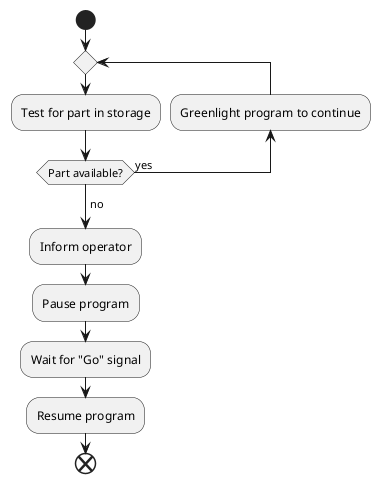 @startuml acitvity_diagram_empty_storage
start

repeat
    :Test for part in storage;

backward :Greenlight program to continue;
repeat while (Part available?) is (yes)
->no;
:Inform operator;
:Pause program;
:Wait for "Go" signal;
:Resume program;

end
@enduml